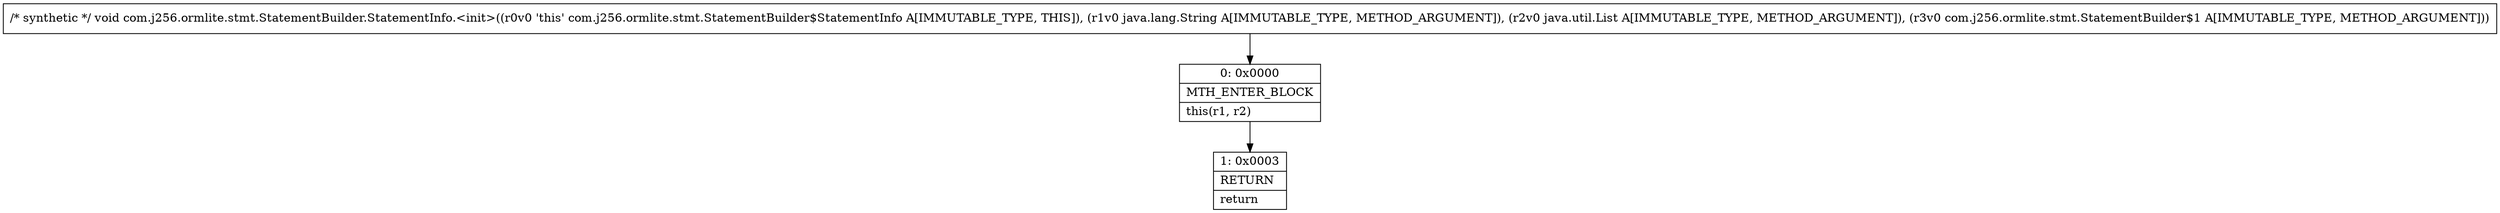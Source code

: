 digraph "CFG forcom.j256.ormlite.stmt.StatementBuilder.StatementInfo.\<init\>(Ljava\/lang\/String;Ljava\/util\/List;Lcom\/j256\/ormlite\/stmt\/StatementBuilder$1;)V" {
Node_0 [shape=record,label="{0\:\ 0x0000|MTH_ENTER_BLOCK\l|this(r1, r2)\l}"];
Node_1 [shape=record,label="{1\:\ 0x0003|RETURN\l|return\l}"];
MethodNode[shape=record,label="{\/* synthetic *\/ void com.j256.ormlite.stmt.StatementBuilder.StatementInfo.\<init\>((r0v0 'this' com.j256.ormlite.stmt.StatementBuilder$StatementInfo A[IMMUTABLE_TYPE, THIS]), (r1v0 java.lang.String A[IMMUTABLE_TYPE, METHOD_ARGUMENT]), (r2v0 java.util.List A[IMMUTABLE_TYPE, METHOD_ARGUMENT]), (r3v0 com.j256.ormlite.stmt.StatementBuilder$1 A[IMMUTABLE_TYPE, METHOD_ARGUMENT])) }"];
MethodNode -> Node_0;
Node_0 -> Node_1;
}

